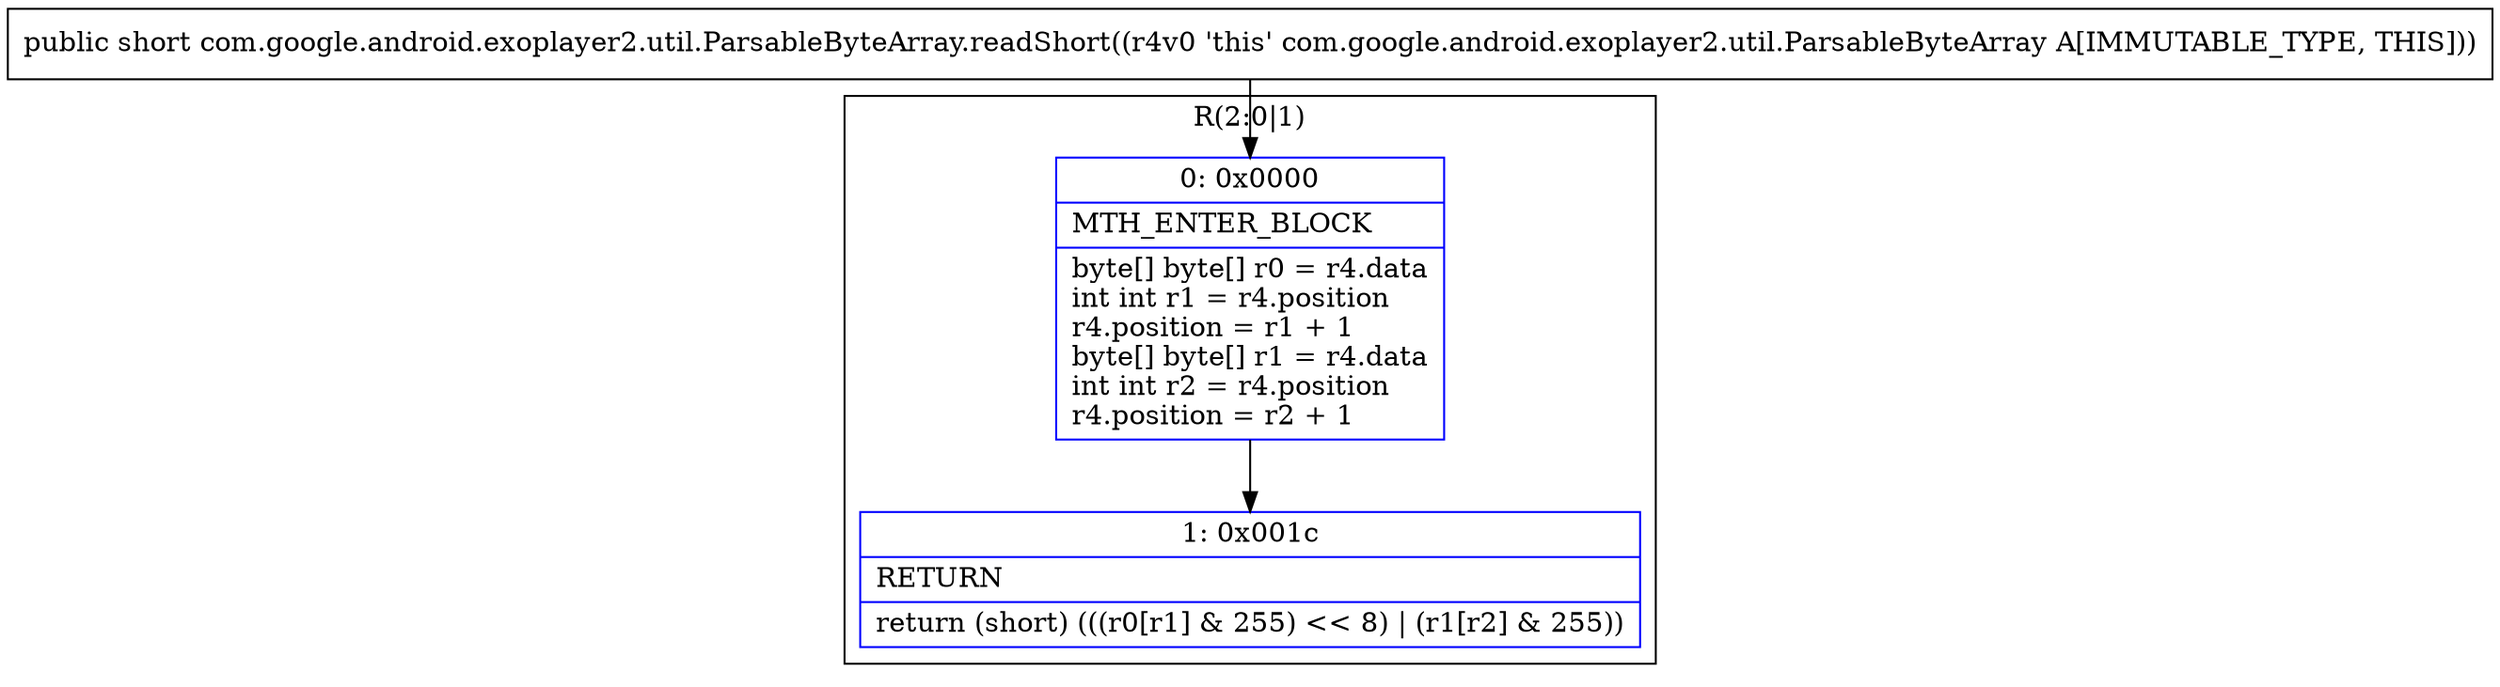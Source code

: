 digraph "CFG forcom.google.android.exoplayer2.util.ParsableByteArray.readShort()S" {
subgraph cluster_Region_711777086 {
label = "R(2:0|1)";
node [shape=record,color=blue];
Node_0 [shape=record,label="{0\:\ 0x0000|MTH_ENTER_BLOCK\l|byte[] byte[] r0 = r4.data\lint int r1 = r4.position\lr4.position = r1 + 1\lbyte[] byte[] r1 = r4.data\lint int r2 = r4.position\lr4.position = r2 + 1\l}"];
Node_1 [shape=record,label="{1\:\ 0x001c|RETURN\l|return (short) (((r0[r1] & 255) \<\< 8) \| (r1[r2] & 255))\l}"];
}
MethodNode[shape=record,label="{public short com.google.android.exoplayer2.util.ParsableByteArray.readShort((r4v0 'this' com.google.android.exoplayer2.util.ParsableByteArray A[IMMUTABLE_TYPE, THIS])) }"];
MethodNode -> Node_0;
Node_0 -> Node_1;
}

